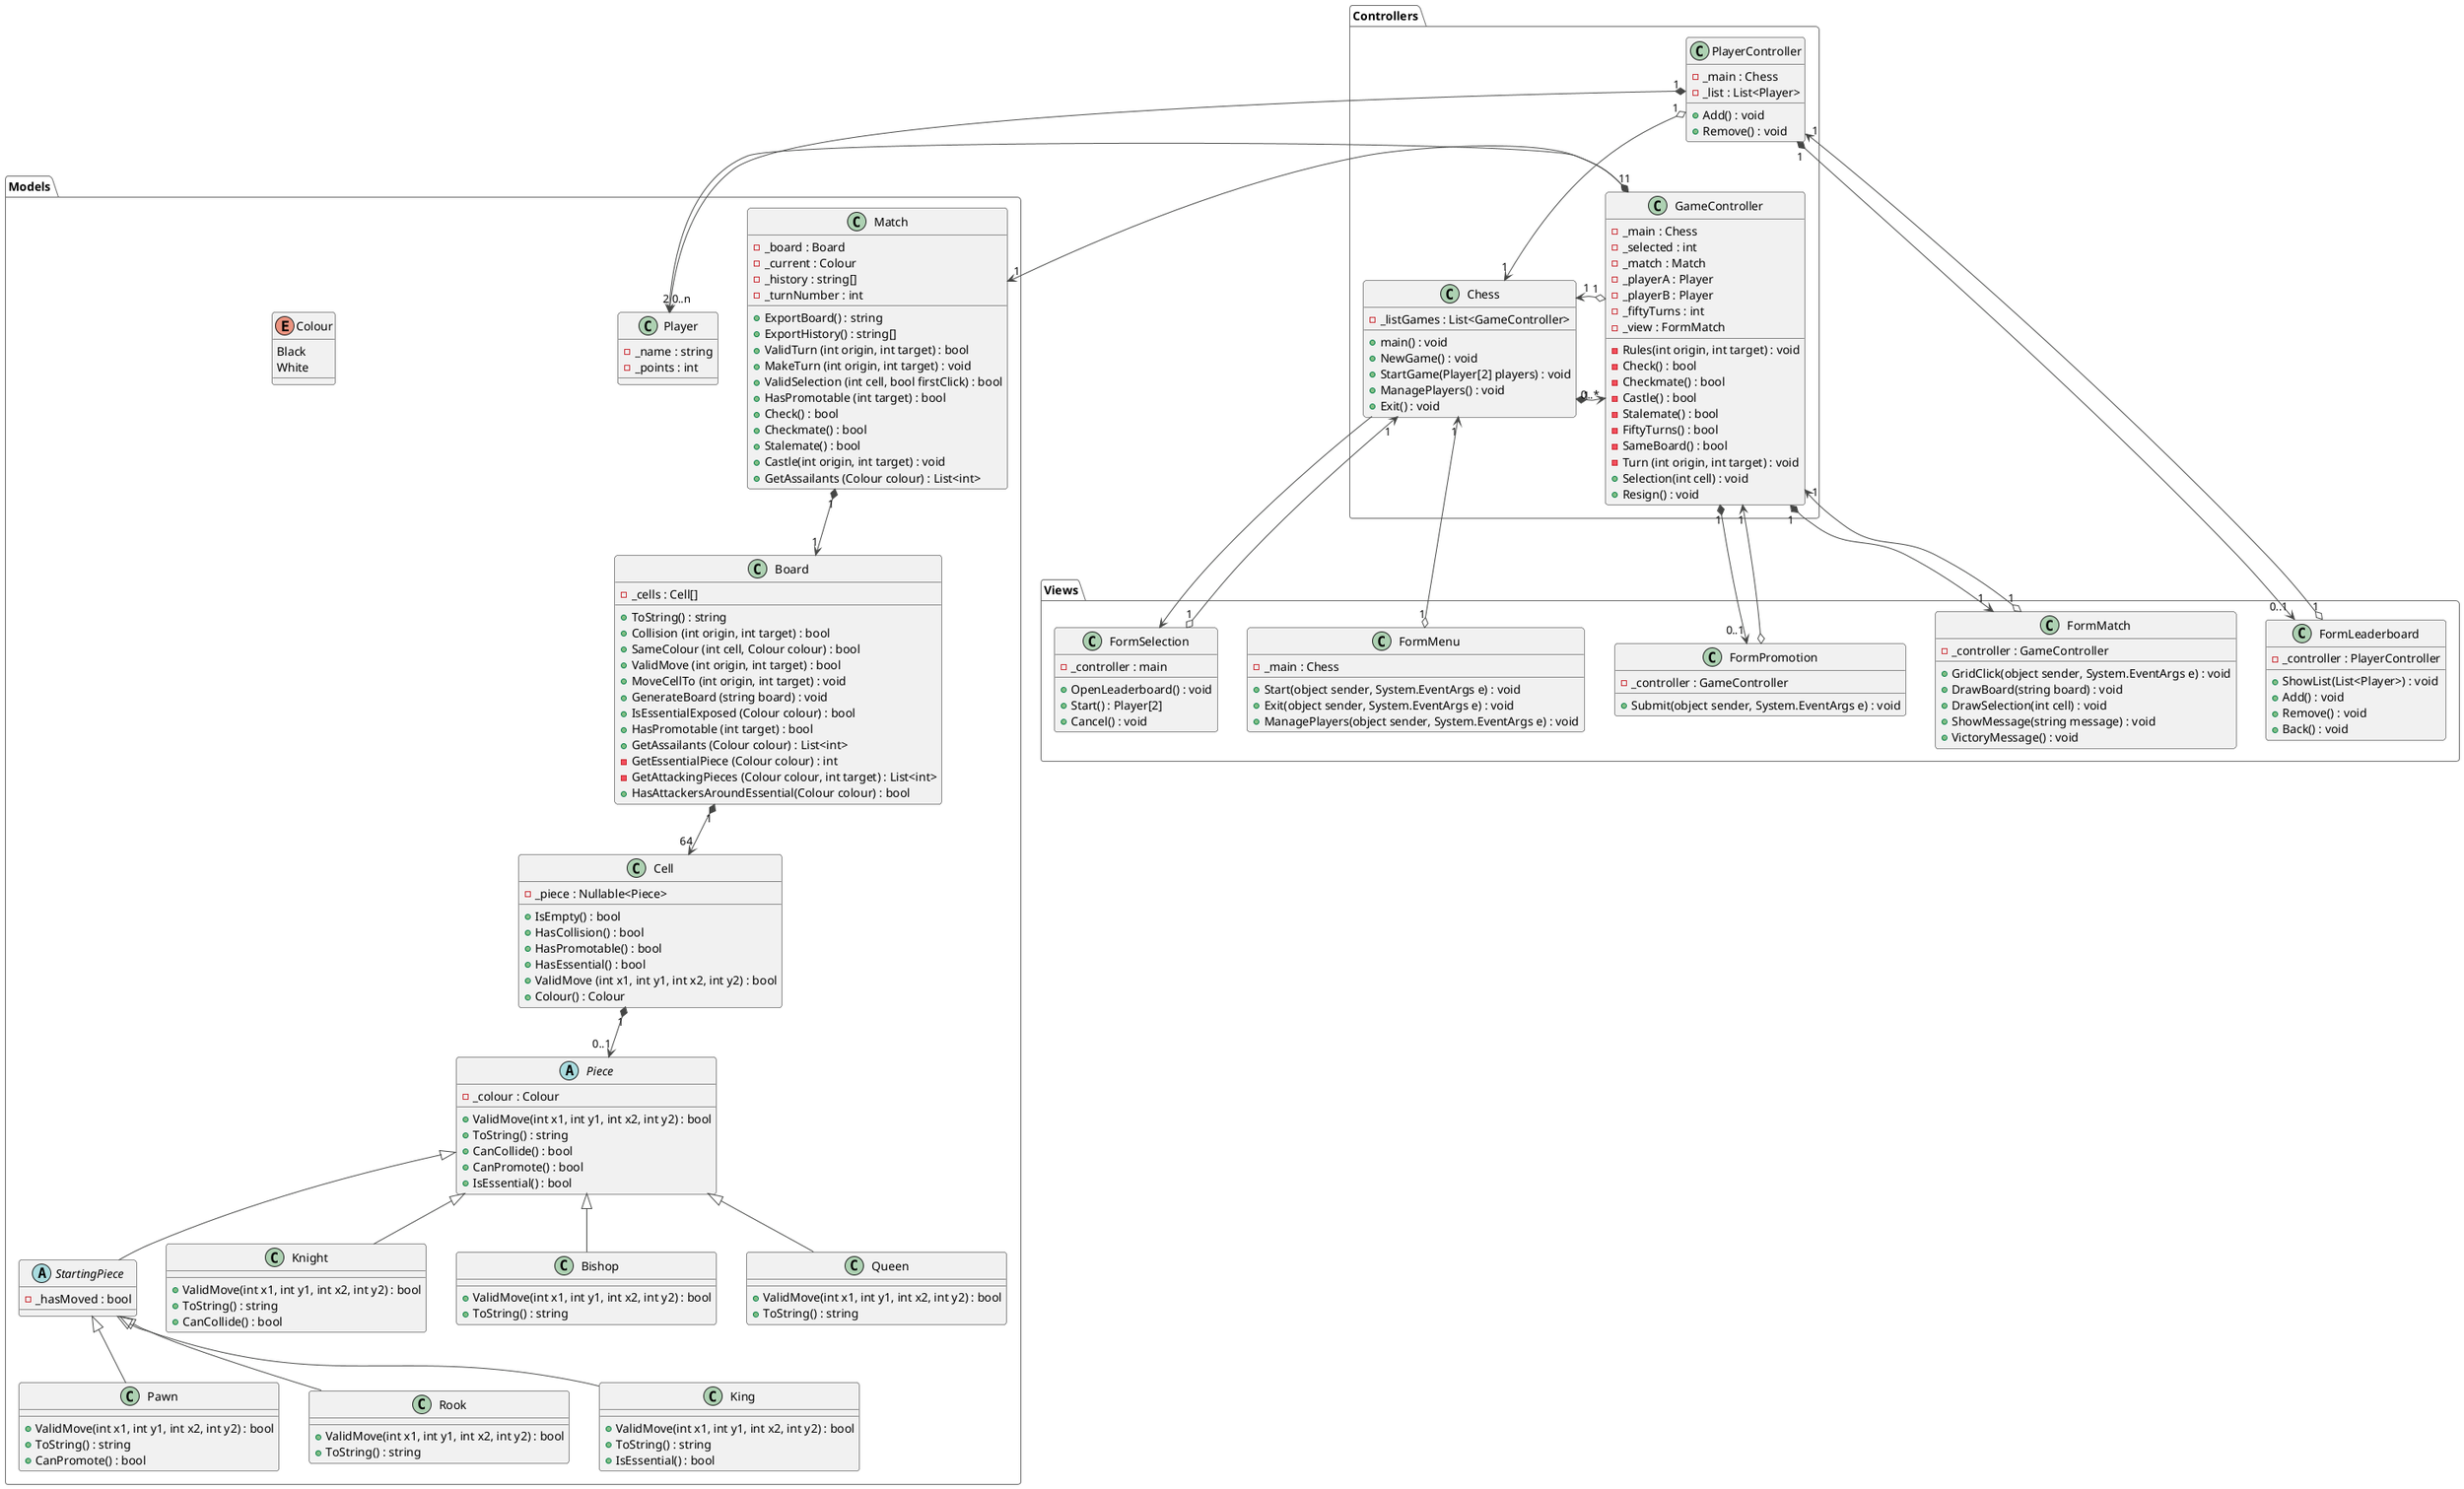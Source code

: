 @startuml Class
!theme vibrant

'https://plantuml.com/class-diagram
package Models {
    abstract class Piece {
        - _colour : Colour
        + ValidMove(int x1, int y1, int x2, int y2) : bool
        + ToString() : string
        + CanCollide() : bool
        + CanPromote() : bool
        + IsEssential() : bool
    }
    
    abstract class StartingPiece {
        - _hasMoved : bool
    }

    class Pawn {
        + ValidMove(int x1, int y1, int x2, int y2) : bool
        + ToString() : string
        + CanPromote() : bool
    }

    class Rook{
        + ValidMove(int x1, int y1, int x2, int y2) : bool
        + ToString() : string
    }

    class Knight{
        + ValidMove(int x1, int y1, int x2, int y2) : bool
        + ToString() : string
        + CanCollide() : bool
    }

    class Bishop{
        + ValidMove(int x1, int y1, int x2, int y2) : bool
        + ToString() : string
    }

    class Queen {
        + ValidMove(int x1, int y1, int x2, int y2) : bool
        + ToString() : string
    }

    class King {
        + ValidMove(int x1, int y1, int x2, int y2) : bool
        + ToString() : string
        + IsEssential() : bool
    }
    
    class Match {
        - _board : Board
        - _current : Colour
        - _history : string[]
        - _turnNumber : int
        + ExportBoard() : string
        + ExportHistory() : string[]
        + ValidTurn (int origin, int target) : bool
        + MakeTurn (int origin, int target) : void 
        + ValidSelection (int cell, bool firstClick) : bool
        + HasPromotable (int target) : bool
        + Check() : bool
        + Checkmate() : bool
        + Stalemate() : bool
        + Castle(int origin, int target) : void
        + GetAssailants (Colour colour) : List<int>
    }
    class Board {
        - _cells : Cell[]
        + ToString() : string
        + Collision (int origin, int target) : bool
        + SameColour (int cell, Colour colour) : bool
        + ValidMove (int origin, int target) : bool
        + MoveCellTo (int origin, int target) : void
        + GenerateBoard (string board) : void
        + IsEssentialExposed (Colour colour) : bool
        + HasPromotable (int target) : bool
        + GetAssailants (Colour colour) : List<int>
        - GetEssentialPiece (Colour colour) : int
        - GetAttackingPieces (Colour colour, int target) : List<int>
        + HasAttackersAroundEssential(Colour colour) : bool
    }
    class Cell {
        - _piece : Nullable<Piece>
        + IsEmpty() : bool
        + HasCollision() : bool
        + HasPromotable() : bool
        + HasEssential() : bool
        + ValidMove (int x1, int y1, int x2, int y2) : bool
        + Colour() : Colour
    }
    
    class Player {
        - _name : string
        - _points : int
    }
    enum Colour {
        Black
        White
    }

    Match "1" *--> "1" Board
    Board "1" *--> "64" Cell
    Cell "1" *--> "0..1" Piece
    Pawn -up-|> StartingPiece
    Rook -up-|> StartingPiece
    Knight -up-|> Piece
    Bishop -up-|> Piece
    Queen -up-|> Piece
    King -up-|> StartingPiece
    StartingPiece -up-|> Piece
}

package Controllers {
    class Chess {
        - _listGames : List<GameController>
        + main() : void 
        + NewGame() : void
        + StartGame(Player[2] players) : void
        + ManagePlayers() : void
        + Exit() : void
    }

    class GameController  {
        - _main : Chess
        - _selected : int
        - _match : Match
        - _playerA : Player
        - _playerB : Player
        - _fiftyTurns : int
        - _view : FormMatch
        - Rules(int origin, int target) : void
        - Check() : bool
        - Checkmate() : bool
        - Castle() : bool
        - Stalemate() : bool
        - FiftyTurns() : bool
        - SameBoard() : bool
        - Turn (int origin, int target) : void
        + Selection(int cell) : void
        + Resign() : void
    }

    class PlayerController {
        - _main : Chess
        - _list : List<Player>
        + Add() : void
        + Remove() : void
    }

    PlayerController "1" o--> "1" Chess
    Chess "1" *--> "0..*" GameController
    GameController "1" o-> "1" Chess
}

package Views {
    class FormMenu {
        - _main : Chess
        + Start(object sender, System.EventArgs e) : void
        + Exit(object sender, System.EventArgs e) : void
        + ManagePlayers(object sender, System.EventArgs e) : void
    }
    class FormMatch {
        - _controller : GameController
        + GridClick(object sender, System.EventArgs e) : void
        + DrawBoard(string board) : void
        + DrawSelection(int cell) : void
        + ShowMessage(string message) : void
        + VictoryMessage() : void
    }
    
    class FormLeaderboard {
        - _controller : PlayerController
        + ShowList(List<Player>) : void
        + Add() : void
        + Remove() : void 
        + Back() : void
    }
    class FormPromotion {
        - _controller : GameController
        + Submit(object sender, System.EventArgs e) : void
    }
    class FormSelection {
        - _controller : main
        + OpenLeaderboard() : void
        + Start() : Player[2]
        + Cancel() : void
    }
    
}

GameController "1" *-right-> "1" Match
GameController "1" o-right-> "2" Player
Chess -down-> FormSelection
GameController "1" *-down-> "1" FormMatch
PlayerController "1" *-down-> "0..1" FormLeaderboard
PlayerController "1" *-down-> "0..n" Player
GameController "1" *-down-> "0..1" FormPromotion
FormMatch "1" o-up-> "1" GameController
FormLeaderboard "1" o-up-> "1" PlayerController
FormPromotion o-up-> "1" GameController
FormMenu "1" o-up-> "1" Chess
FormSelection "1" o-up-> "1" Chess

@enduml